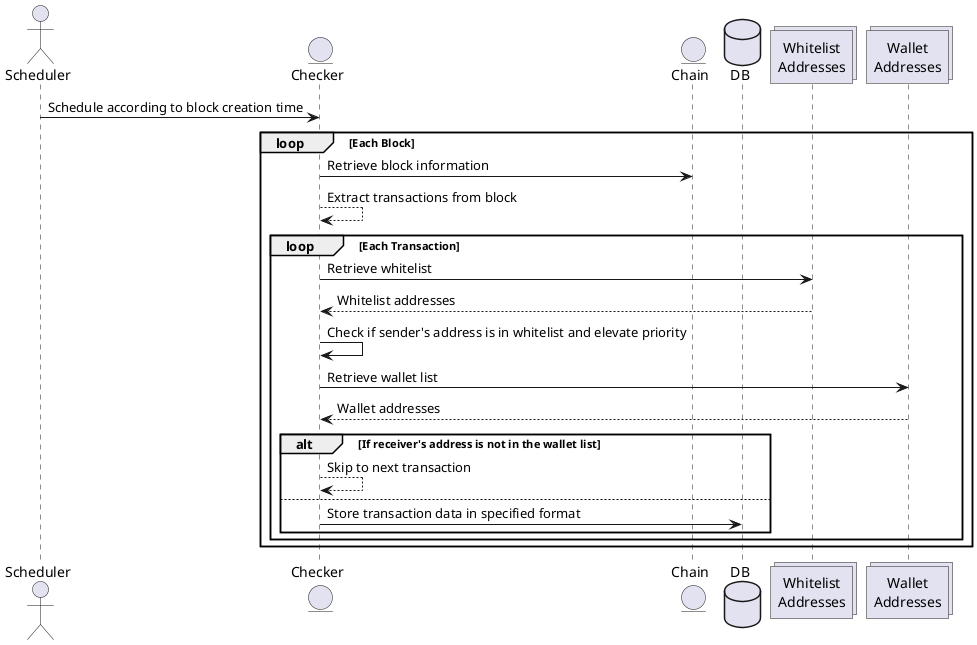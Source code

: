 @startuml
actor Scheduler
entity Checker
entity Chain
database DB
collections Whitelist as "Whitelist\nAddresses"
collections WalletList as "Wallet\nAddresses"

Scheduler -> Checker : Schedule according to block creation time
loop Each Block
    Checker -> Chain : Retrieve block information
    Checker --> Checker : Extract transactions from block
    loop Each Transaction
        Checker -> Whitelist : Retrieve whitelist
        Whitelist --> Checker : Whitelist addresses
        Checker -> Checker : Check if sender's address is in whitelist and elevate priority
        Checker -> WalletList : Retrieve wallet list
        WalletList --> Checker : Wallet addresses
        alt If receiver's address is not in the wallet list
            Checker --> Checker : Skip to next transaction
        else
            Checker -> DB : Store transaction data in specified format
        end
    end
end
@enduml
